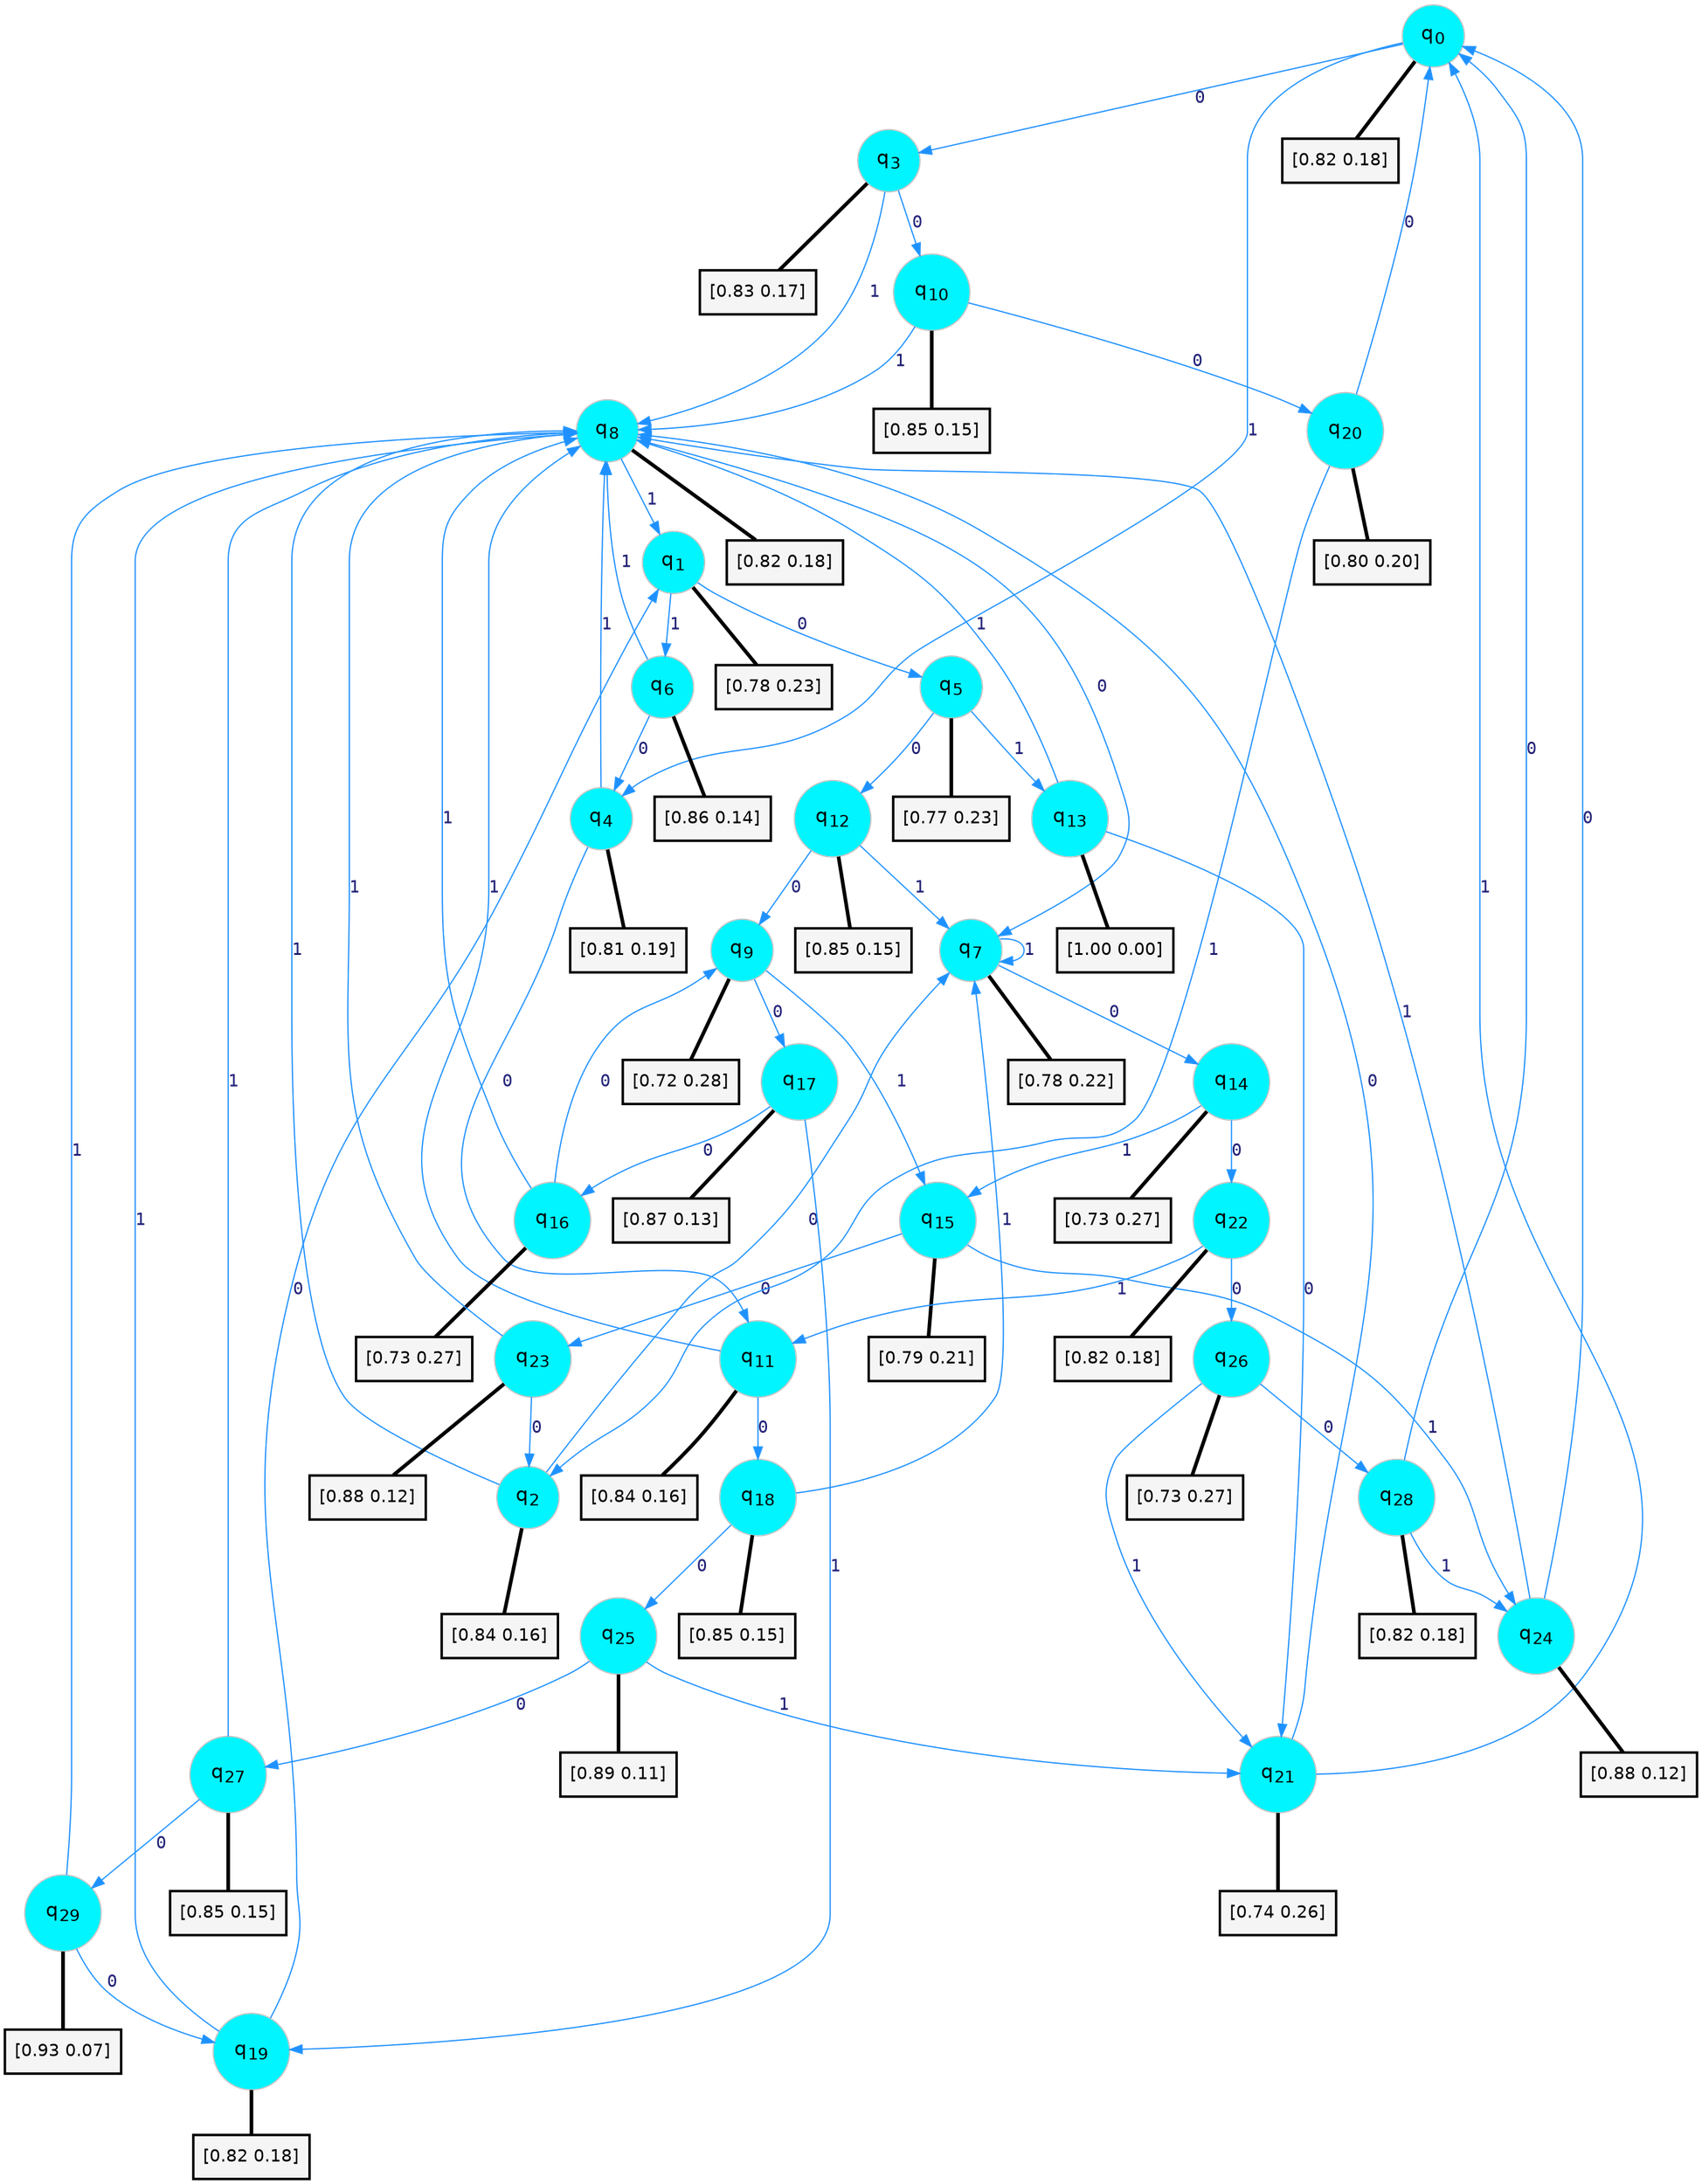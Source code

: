 digraph G {
graph [
bgcolor=transparent, dpi=300, rankdir=TD, size="40,25"];
node [
color=gray, fillcolor=turquoise1, fontcolor=black, fontname=Helvetica, fontsize=16, fontweight=bold, shape=circle, style=filled];
edge [
arrowsize=1, color=dodgerblue1, fontcolor=midnightblue, fontname=courier, fontweight=bold, penwidth=1, style=solid, weight=20];
0[label=<q<SUB>0</SUB>>];
1[label=<q<SUB>1</SUB>>];
2[label=<q<SUB>2</SUB>>];
3[label=<q<SUB>3</SUB>>];
4[label=<q<SUB>4</SUB>>];
5[label=<q<SUB>5</SUB>>];
6[label=<q<SUB>6</SUB>>];
7[label=<q<SUB>7</SUB>>];
8[label=<q<SUB>8</SUB>>];
9[label=<q<SUB>9</SUB>>];
10[label=<q<SUB>10</SUB>>];
11[label=<q<SUB>11</SUB>>];
12[label=<q<SUB>12</SUB>>];
13[label=<q<SUB>13</SUB>>];
14[label=<q<SUB>14</SUB>>];
15[label=<q<SUB>15</SUB>>];
16[label=<q<SUB>16</SUB>>];
17[label=<q<SUB>17</SUB>>];
18[label=<q<SUB>18</SUB>>];
19[label=<q<SUB>19</SUB>>];
20[label=<q<SUB>20</SUB>>];
21[label=<q<SUB>21</SUB>>];
22[label=<q<SUB>22</SUB>>];
23[label=<q<SUB>23</SUB>>];
24[label=<q<SUB>24</SUB>>];
25[label=<q<SUB>25</SUB>>];
26[label=<q<SUB>26</SUB>>];
27[label=<q<SUB>27</SUB>>];
28[label=<q<SUB>28</SUB>>];
29[label=<q<SUB>29</SUB>>];
30[label="[0.82 0.18]", shape=box,fontcolor=black, fontname=Helvetica, fontsize=14, penwidth=2, fillcolor=whitesmoke,color=black];
31[label="[0.78 0.23]", shape=box,fontcolor=black, fontname=Helvetica, fontsize=14, penwidth=2, fillcolor=whitesmoke,color=black];
32[label="[0.84 0.16]", shape=box,fontcolor=black, fontname=Helvetica, fontsize=14, penwidth=2, fillcolor=whitesmoke,color=black];
33[label="[0.83 0.17]", shape=box,fontcolor=black, fontname=Helvetica, fontsize=14, penwidth=2, fillcolor=whitesmoke,color=black];
34[label="[0.81 0.19]", shape=box,fontcolor=black, fontname=Helvetica, fontsize=14, penwidth=2, fillcolor=whitesmoke,color=black];
35[label="[0.77 0.23]", shape=box,fontcolor=black, fontname=Helvetica, fontsize=14, penwidth=2, fillcolor=whitesmoke,color=black];
36[label="[0.86 0.14]", shape=box,fontcolor=black, fontname=Helvetica, fontsize=14, penwidth=2, fillcolor=whitesmoke,color=black];
37[label="[0.78 0.22]", shape=box,fontcolor=black, fontname=Helvetica, fontsize=14, penwidth=2, fillcolor=whitesmoke,color=black];
38[label="[0.82 0.18]", shape=box,fontcolor=black, fontname=Helvetica, fontsize=14, penwidth=2, fillcolor=whitesmoke,color=black];
39[label="[0.72 0.28]", shape=box,fontcolor=black, fontname=Helvetica, fontsize=14, penwidth=2, fillcolor=whitesmoke,color=black];
40[label="[0.85 0.15]", shape=box,fontcolor=black, fontname=Helvetica, fontsize=14, penwidth=2, fillcolor=whitesmoke,color=black];
41[label="[0.84 0.16]", shape=box,fontcolor=black, fontname=Helvetica, fontsize=14, penwidth=2, fillcolor=whitesmoke,color=black];
42[label="[0.85 0.15]", shape=box,fontcolor=black, fontname=Helvetica, fontsize=14, penwidth=2, fillcolor=whitesmoke,color=black];
43[label="[1.00 0.00]", shape=box,fontcolor=black, fontname=Helvetica, fontsize=14, penwidth=2, fillcolor=whitesmoke,color=black];
44[label="[0.73 0.27]", shape=box,fontcolor=black, fontname=Helvetica, fontsize=14, penwidth=2, fillcolor=whitesmoke,color=black];
45[label="[0.79 0.21]", shape=box,fontcolor=black, fontname=Helvetica, fontsize=14, penwidth=2, fillcolor=whitesmoke,color=black];
46[label="[0.73 0.27]", shape=box,fontcolor=black, fontname=Helvetica, fontsize=14, penwidth=2, fillcolor=whitesmoke,color=black];
47[label="[0.87 0.13]", shape=box,fontcolor=black, fontname=Helvetica, fontsize=14, penwidth=2, fillcolor=whitesmoke,color=black];
48[label="[0.85 0.15]", shape=box,fontcolor=black, fontname=Helvetica, fontsize=14, penwidth=2, fillcolor=whitesmoke,color=black];
49[label="[0.82 0.18]", shape=box,fontcolor=black, fontname=Helvetica, fontsize=14, penwidth=2, fillcolor=whitesmoke,color=black];
50[label="[0.80 0.20]", shape=box,fontcolor=black, fontname=Helvetica, fontsize=14, penwidth=2, fillcolor=whitesmoke,color=black];
51[label="[0.74 0.26]", shape=box,fontcolor=black, fontname=Helvetica, fontsize=14, penwidth=2, fillcolor=whitesmoke,color=black];
52[label="[0.82 0.18]", shape=box,fontcolor=black, fontname=Helvetica, fontsize=14, penwidth=2, fillcolor=whitesmoke,color=black];
53[label="[0.88 0.12]", shape=box,fontcolor=black, fontname=Helvetica, fontsize=14, penwidth=2, fillcolor=whitesmoke,color=black];
54[label="[0.88 0.12]", shape=box,fontcolor=black, fontname=Helvetica, fontsize=14, penwidth=2, fillcolor=whitesmoke,color=black];
55[label="[0.89 0.11]", shape=box,fontcolor=black, fontname=Helvetica, fontsize=14, penwidth=2, fillcolor=whitesmoke,color=black];
56[label="[0.73 0.27]", shape=box,fontcolor=black, fontname=Helvetica, fontsize=14, penwidth=2, fillcolor=whitesmoke,color=black];
57[label="[0.85 0.15]", shape=box,fontcolor=black, fontname=Helvetica, fontsize=14, penwidth=2, fillcolor=whitesmoke,color=black];
58[label="[0.82 0.18]", shape=box,fontcolor=black, fontname=Helvetica, fontsize=14, penwidth=2, fillcolor=whitesmoke,color=black];
59[label="[0.93 0.07]", shape=box,fontcolor=black, fontname=Helvetica, fontsize=14, penwidth=2, fillcolor=whitesmoke,color=black];
0->3 [label=0];
0->4 [label=1];
0->30 [arrowhead=none, penwidth=3,color=black];
1->5 [label=0];
1->6 [label=1];
1->31 [arrowhead=none, penwidth=3,color=black];
2->7 [label=0];
2->8 [label=1];
2->32 [arrowhead=none, penwidth=3,color=black];
3->10 [label=0];
3->8 [label=1];
3->33 [arrowhead=none, penwidth=3,color=black];
4->11 [label=0];
4->8 [label=1];
4->34 [arrowhead=none, penwidth=3,color=black];
5->12 [label=0];
5->13 [label=1];
5->35 [arrowhead=none, penwidth=3,color=black];
6->4 [label=0];
6->8 [label=1];
6->36 [arrowhead=none, penwidth=3,color=black];
7->14 [label=0];
7->7 [label=1];
7->37 [arrowhead=none, penwidth=3,color=black];
8->7 [label=0];
8->1 [label=1];
8->38 [arrowhead=none, penwidth=3,color=black];
9->17 [label=0];
9->15 [label=1];
9->39 [arrowhead=none, penwidth=3,color=black];
10->20 [label=0];
10->8 [label=1];
10->40 [arrowhead=none, penwidth=3,color=black];
11->18 [label=0];
11->8 [label=1];
11->41 [arrowhead=none, penwidth=3,color=black];
12->9 [label=0];
12->7 [label=1];
12->42 [arrowhead=none, penwidth=3,color=black];
13->21 [label=0];
13->8 [label=1];
13->43 [arrowhead=none, penwidth=3,color=black];
14->22 [label=0];
14->15 [label=1];
14->44 [arrowhead=none, penwidth=3,color=black];
15->23 [label=0];
15->24 [label=1];
15->45 [arrowhead=none, penwidth=3,color=black];
16->9 [label=0];
16->8 [label=1];
16->46 [arrowhead=none, penwidth=3,color=black];
17->16 [label=0];
17->19 [label=1];
17->47 [arrowhead=none, penwidth=3,color=black];
18->25 [label=0];
18->7 [label=1];
18->48 [arrowhead=none, penwidth=3,color=black];
19->1 [label=0];
19->8 [label=1];
19->49 [arrowhead=none, penwidth=3,color=black];
20->0 [label=0];
20->2 [label=1];
20->50 [arrowhead=none, penwidth=3,color=black];
21->8 [label=0];
21->0 [label=1];
21->51 [arrowhead=none, penwidth=3,color=black];
22->26 [label=0];
22->11 [label=1];
22->52 [arrowhead=none, penwidth=3,color=black];
23->2 [label=0];
23->8 [label=1];
23->53 [arrowhead=none, penwidth=3,color=black];
24->0 [label=0];
24->8 [label=1];
24->54 [arrowhead=none, penwidth=3,color=black];
25->27 [label=0];
25->21 [label=1];
25->55 [arrowhead=none, penwidth=3,color=black];
26->28 [label=0];
26->21 [label=1];
26->56 [arrowhead=none, penwidth=3,color=black];
27->29 [label=0];
27->8 [label=1];
27->57 [arrowhead=none, penwidth=3,color=black];
28->0 [label=0];
28->24 [label=1];
28->58 [arrowhead=none, penwidth=3,color=black];
29->19 [label=0];
29->8 [label=1];
29->59 [arrowhead=none, penwidth=3,color=black];
}
